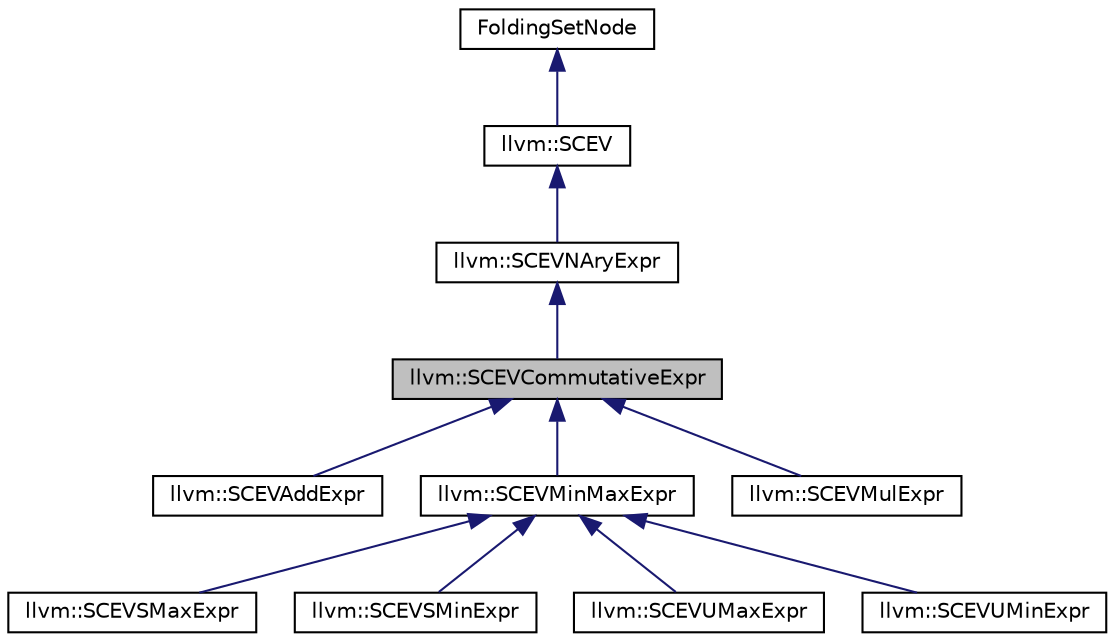 digraph "llvm::SCEVCommutativeExpr"
{
 // LATEX_PDF_SIZE
  bgcolor="transparent";
  edge [fontname="Helvetica",fontsize="10",labelfontname="Helvetica",labelfontsize="10"];
  node [fontname="Helvetica",fontsize="10",shape=record];
  Node1 [label="llvm::SCEVCommutativeExpr",height=0.2,width=0.4,color="black", fillcolor="grey75", style="filled", fontcolor="black",tooltip="This node is the base class for n'ary commutative operators."];
  Node2 -> Node1 [dir="back",color="midnightblue",fontsize="10",style="solid",fontname="Helvetica"];
  Node2 [label="llvm::SCEVNAryExpr",height=0.2,width=0.4,color="black",URL="$classllvm_1_1SCEVNAryExpr.html",tooltip="This node is a base class providing common functionality for n'ary operators."];
  Node3 -> Node2 [dir="back",color="midnightblue",fontsize="10",style="solid",fontname="Helvetica"];
  Node3 [label="llvm::SCEV",height=0.2,width=0.4,color="black",URL="$classllvm_1_1SCEV.html",tooltip="This class represents an analyzed expression in the program."];
  Node4 -> Node3 [dir="back",color="midnightblue",fontsize="10",style="solid",fontname="Helvetica"];
  Node4 [label="FoldingSetNode",height=0.2,width=0.4,color="black",URL="$classllvm_1_1FoldingSetBase_1_1Node.html",tooltip="Node - This class is used to maintain the singly linked bucket list in a folding set."];
  Node1 -> Node5 [dir="back",color="midnightblue",fontsize="10",style="solid",fontname="Helvetica"];
  Node5 [label="llvm::SCEVAddExpr",height=0.2,width=0.4,color="black",URL="$classllvm_1_1SCEVAddExpr.html",tooltip="This node represents an addition of some number of SCEVs."];
  Node1 -> Node6 [dir="back",color="midnightblue",fontsize="10",style="solid",fontname="Helvetica"];
  Node6 [label="llvm::SCEVMinMaxExpr",height=0.2,width=0.4,color="black",URL="$classllvm_1_1SCEVMinMaxExpr.html",tooltip="This node is the base class min/max selections."];
  Node6 -> Node7 [dir="back",color="midnightblue",fontsize="10",style="solid",fontname="Helvetica"];
  Node7 [label="llvm::SCEVSMaxExpr",height=0.2,width=0.4,color="black",URL="$classllvm_1_1SCEVSMaxExpr.html",tooltip="This class represents a signed maximum selection."];
  Node6 -> Node8 [dir="back",color="midnightblue",fontsize="10",style="solid",fontname="Helvetica"];
  Node8 [label="llvm::SCEVSMinExpr",height=0.2,width=0.4,color="black",URL="$classllvm_1_1SCEVSMinExpr.html",tooltip="This class represents a signed minimum selection."];
  Node6 -> Node9 [dir="back",color="midnightblue",fontsize="10",style="solid",fontname="Helvetica"];
  Node9 [label="llvm::SCEVUMaxExpr",height=0.2,width=0.4,color="black",URL="$classllvm_1_1SCEVUMaxExpr.html",tooltip="This class represents an unsigned maximum selection."];
  Node6 -> Node10 [dir="back",color="midnightblue",fontsize="10",style="solid",fontname="Helvetica"];
  Node10 [label="llvm::SCEVUMinExpr",height=0.2,width=0.4,color="black",URL="$classllvm_1_1SCEVUMinExpr.html",tooltip="This class represents an unsigned minimum selection."];
  Node1 -> Node11 [dir="back",color="midnightblue",fontsize="10",style="solid",fontname="Helvetica"];
  Node11 [label="llvm::SCEVMulExpr",height=0.2,width=0.4,color="black",URL="$classllvm_1_1SCEVMulExpr.html",tooltip="This node represents multiplication of some number of SCEVs."];
}
